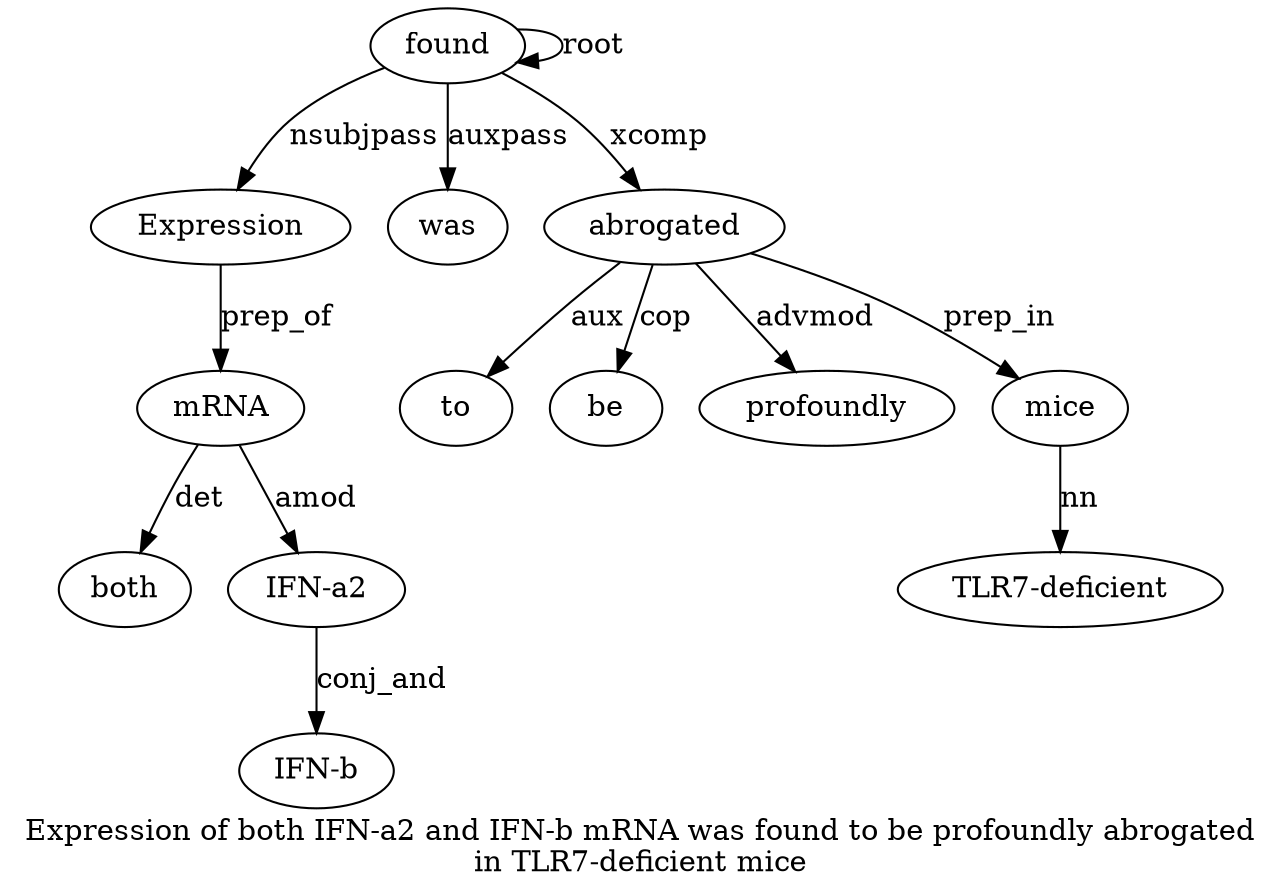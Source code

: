 digraph "Expression of both IFN-a2 and IFN-b mRNA was found to be profoundly abrogated in TLR7-deficient mice" {
label="Expression of both IFN-a2 and IFN-b mRNA was found to be profoundly abrogated
in TLR7-deficient mice";
found9 [style=filled, fillcolor=white, label=found];
Expression1 [style=filled, fillcolor=white, label=Expression];
found9 -> Expression1  [label=nsubjpass];
mRNA7 [style=filled, fillcolor=white, label=mRNA];
both3 [style=filled, fillcolor=white, label=both];
mRNA7 -> both3  [label=det];
"IFN-a24" [style=filled, fillcolor=white, label="IFN-a2"];
mRNA7 -> "IFN-a24"  [label=amod];
"IFN-b6" [style=filled, fillcolor=white, label="IFN-b"];
"IFN-a24" -> "IFN-b6"  [label=conj_and];
Expression1 -> mRNA7  [label=prep_of];
was8 [style=filled, fillcolor=white, label=was];
found9 -> was8  [label=auxpass];
found9 -> found9  [label=root];
abrogated13 [style=filled, fillcolor=white, label=abrogated];
to10 [style=filled, fillcolor=white, label=to];
abrogated13 -> to10  [label=aux];
be11 [style=filled, fillcolor=white, label=be];
abrogated13 -> be11  [label=cop];
profoundly12 [style=filled, fillcolor=white, label=profoundly];
abrogated13 -> profoundly12  [label=advmod];
found9 -> abrogated13  [label=xcomp];
mice16 [style=filled, fillcolor=white, label=mice];
"TLR7-deficient15" [style=filled, fillcolor=white, label="TLR7-deficient"];
mice16 -> "TLR7-deficient15"  [label=nn];
abrogated13 -> mice16  [label=prep_in];
}
